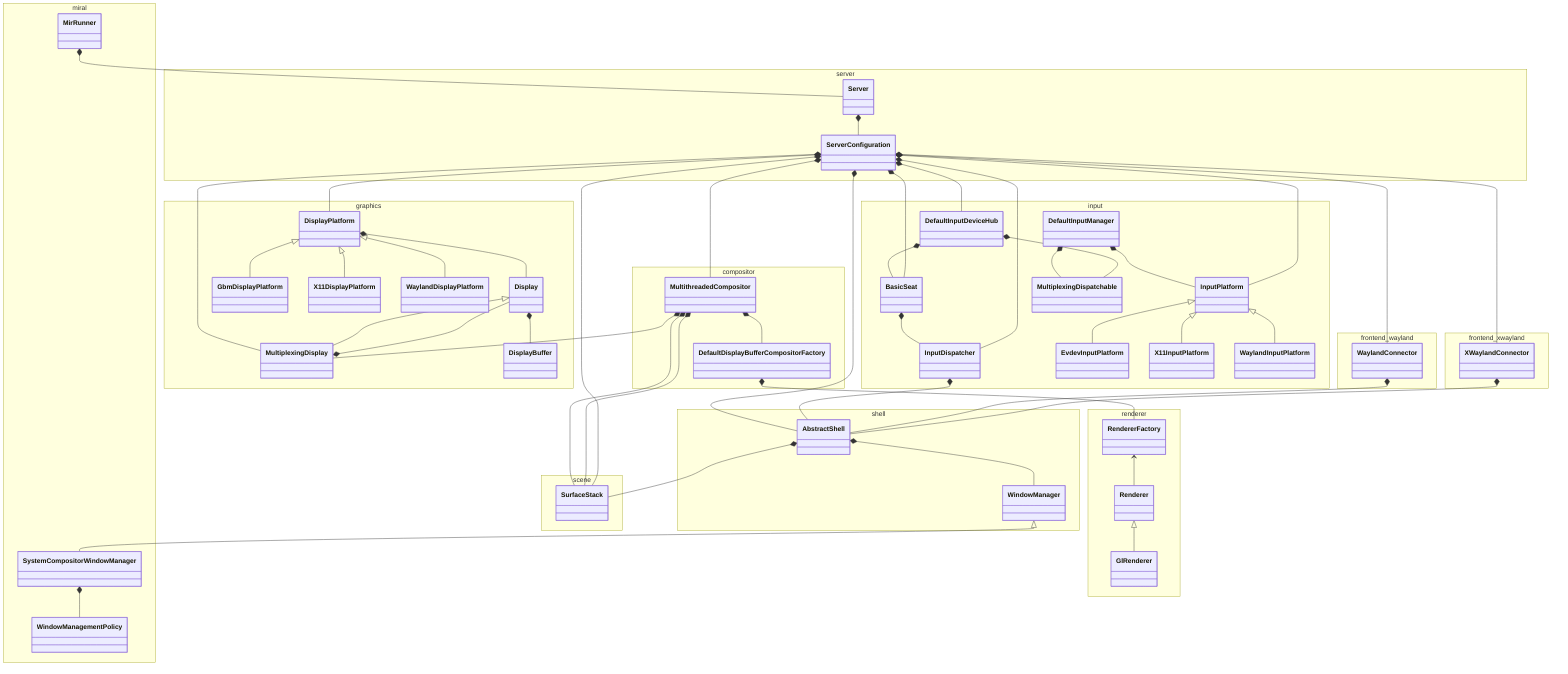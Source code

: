 classDiagram
    %% Miral
    namespace miral {
        class MirRunner
        class SystemCompositorWindowManager
        class WindowManagementPolicy
    }

    SystemCompositorWindowManager *-- WindowManagementPolicy

    %% mir high level
    namespace server {
        class Server
        class ServerConfiguration
    }

    MirRunner *-- Server
    Server *-- ServerConfiguration


    %% Graphics
    namespace graphics {
        class MultiplexingDisplay
        class DisplayPlatform
        class Display
        class DisplayBuffer
        class MultiplexingDisplay

        class GbmDisplayPlatform
        class X11DisplayPlatform
        class WaylandDisplayPlatform
    }
    ServerConfiguration *-- DisplayPlatform
    ServerConfiguration *-- MultiplexingDisplay
    DisplayPlatform *-- Display
    Display *-- DisplayBuffer
    Display <|-- MultiplexingDisplay
    MultiplexingDisplay *-- Display

    DisplayPlatform <|-- GbmDisplayPlatform
    DisplayPlatform <|-- X11DisplayPlatform
    DisplayPlatform <|-- WaylandDisplayPlatform

    %% Input
    namespace input {
        class BasicSeat
        class InputDispatcher
        class DefaultInputDeviceHub
        class InputPlatform
        class DefaultInputManager
        class MultiplexingDispatchable

        class EvdevInputPlatform
        class X11InputPlatform
        class WaylandInputPlatform
    }

    InputPlatform <|-- EvdevInputPlatform
    InputPlatform <|-- X11InputPlatform
    InputPlatform <|-- WaylandInputPlatform
    BasicSeat *-- InputDispatcher
    DefaultInputDeviceHub *-- BasicSeat
    DefaultInputManager *-- InputPlatform
    DefaultInputManager *-- MultiplexingDispatchable
    DefaultInputDeviceHub *-- MultiplexingDispatchable
    ServerConfiguration *-- InputPlatform
    ServerConfiguration *-- DefaultInputDeviceHub
    ServerConfiguration *-- InputDispatcher
    ServerConfiguration *-- BasicSeat


    %% Compositor
    namespace compositor {
        class MultithreadedCompositor
        class DefaultDisplayBufferCompositorFactory
    }
    ServerConfiguration *-- MultithreadedCompositor
    MultithreadedCompositor *-- SurfaceStack
    MultithreadedCompositor *-- MultiplexingDisplay
    MultithreadedCompositor *-- DefaultDisplayBufferCompositorFactory


    %% Shell
    namespace shell {
        class AbstractShell
        class WindowManager
    }

    ServerConfiguration *-- AbstractShell
    AbstractShell *-- WindowManager
    WindowManager <|-- SystemCompositorWindowManager
    InputDispatcher *-- AbstractShell


    %% Scene
    namespace scene {
        class SurfaceStack
    }

    MultithreadedCompositor *-- SurfaceStack
    ServerConfiguration *-- SurfaceStack
    AbstractShell *-- SurfaceStack

    %% Frontend wayland
    namespace frontend_wayland {
        class WaylandConnector
    }

    WaylandConnector *-- AbstractShell
    ServerConfiguration *-- WaylandConnector


    %% Frontend XWayland
    namespace frontend_xwayland {
        class XWaylandConnector
    }

    XWaylandConnector *-- AbstractShell
    ServerConfiguration *-- XWaylandConnector


    %% Renderer
    namespace renderer {
        class RendererFactory
        class Renderer
        class GlRenderer
    }
    DefaultDisplayBufferCompositorFactory *-- RendererFactory
    RendererFactory <-- Renderer
    Renderer <|-- GlRenderer